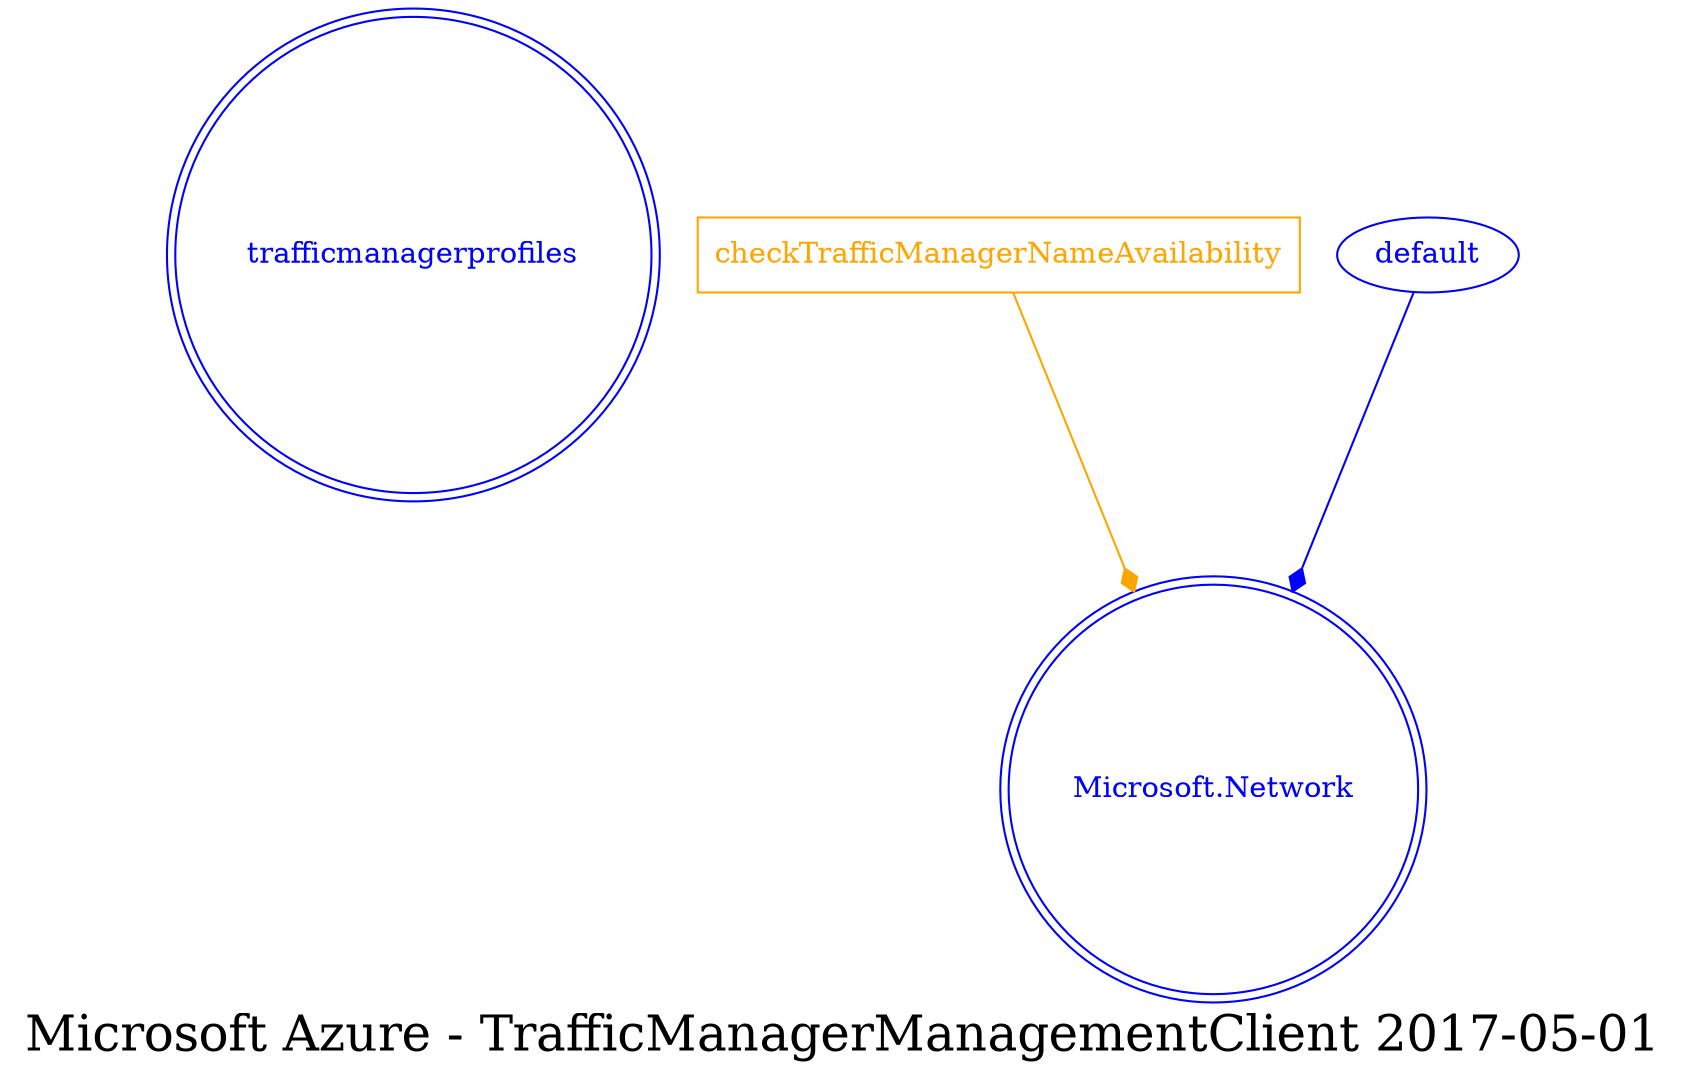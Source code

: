 digraph LexiconGraph {
graph[label="Microsoft Azure - TrafficManagerManagementClient 2017-05-01", fontsize=24]
splines=true
"trafficmanagerprofiles" [color=blue, fontcolor=blue, shape=doublecircle]
"Microsoft.Network" [color=blue, fontcolor=blue, shape=doublecircle]
"checkTrafficManagerNameAvailability" [color=orange, fontcolor=orange, shape=box]
"checkTrafficManagerNameAvailability" -> "Microsoft.Network" [color=orange, fontcolor=orange, arrowhead=diamond, arrowtail=none]
"default" -> "Microsoft.Network" [color=blue, fontcolor=blue, arrowhead=diamond, arrowtail=none]
"default" [color=blue, fontcolor=blue, shape=ellipse]
}
